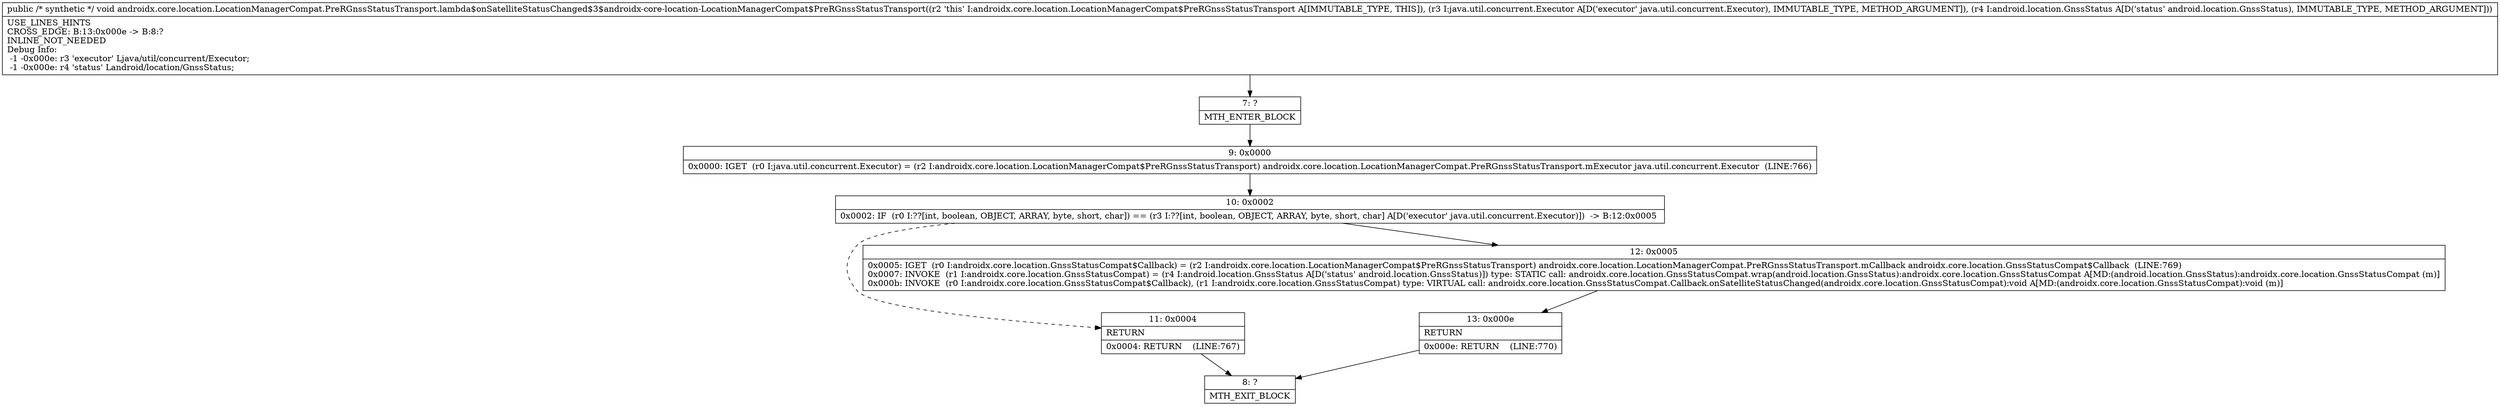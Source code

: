 digraph "CFG forandroidx.core.location.LocationManagerCompat.PreRGnssStatusTransport.lambda$onSatelliteStatusChanged$3$androidx\-core\-location\-LocationManagerCompat$PreRGnssStatusTransport(Ljava\/util\/concurrent\/Executor;Landroid\/location\/GnssStatus;)V" {
Node_7 [shape=record,label="{7\:\ ?|MTH_ENTER_BLOCK\l}"];
Node_9 [shape=record,label="{9\:\ 0x0000|0x0000: IGET  (r0 I:java.util.concurrent.Executor) = (r2 I:androidx.core.location.LocationManagerCompat$PreRGnssStatusTransport) androidx.core.location.LocationManagerCompat.PreRGnssStatusTransport.mExecutor java.util.concurrent.Executor  (LINE:766)\l}"];
Node_10 [shape=record,label="{10\:\ 0x0002|0x0002: IF  (r0 I:??[int, boolean, OBJECT, ARRAY, byte, short, char]) == (r3 I:??[int, boolean, OBJECT, ARRAY, byte, short, char] A[D('executor' java.util.concurrent.Executor)])  \-\> B:12:0x0005 \l}"];
Node_11 [shape=record,label="{11\:\ 0x0004|RETURN\l|0x0004: RETURN    (LINE:767)\l}"];
Node_8 [shape=record,label="{8\:\ ?|MTH_EXIT_BLOCK\l}"];
Node_12 [shape=record,label="{12\:\ 0x0005|0x0005: IGET  (r0 I:androidx.core.location.GnssStatusCompat$Callback) = (r2 I:androidx.core.location.LocationManagerCompat$PreRGnssStatusTransport) androidx.core.location.LocationManagerCompat.PreRGnssStatusTransport.mCallback androidx.core.location.GnssStatusCompat$Callback  (LINE:769)\l0x0007: INVOKE  (r1 I:androidx.core.location.GnssStatusCompat) = (r4 I:android.location.GnssStatus A[D('status' android.location.GnssStatus)]) type: STATIC call: androidx.core.location.GnssStatusCompat.wrap(android.location.GnssStatus):androidx.core.location.GnssStatusCompat A[MD:(android.location.GnssStatus):androidx.core.location.GnssStatusCompat (m)]\l0x000b: INVOKE  (r0 I:androidx.core.location.GnssStatusCompat$Callback), (r1 I:androidx.core.location.GnssStatusCompat) type: VIRTUAL call: androidx.core.location.GnssStatusCompat.Callback.onSatelliteStatusChanged(androidx.core.location.GnssStatusCompat):void A[MD:(androidx.core.location.GnssStatusCompat):void (m)]\l}"];
Node_13 [shape=record,label="{13\:\ 0x000e|RETURN\l|0x000e: RETURN    (LINE:770)\l}"];
MethodNode[shape=record,label="{public \/* synthetic *\/ void androidx.core.location.LocationManagerCompat.PreRGnssStatusTransport.lambda$onSatelliteStatusChanged$3$androidx\-core\-location\-LocationManagerCompat$PreRGnssStatusTransport((r2 'this' I:androidx.core.location.LocationManagerCompat$PreRGnssStatusTransport A[IMMUTABLE_TYPE, THIS]), (r3 I:java.util.concurrent.Executor A[D('executor' java.util.concurrent.Executor), IMMUTABLE_TYPE, METHOD_ARGUMENT]), (r4 I:android.location.GnssStatus A[D('status' android.location.GnssStatus), IMMUTABLE_TYPE, METHOD_ARGUMENT]))  | USE_LINES_HINTS\lCROSS_EDGE: B:13:0x000e \-\> B:8:?\lINLINE_NOT_NEEDED\lDebug Info:\l  \-1 \-0x000e: r3 'executor' Ljava\/util\/concurrent\/Executor;\l  \-1 \-0x000e: r4 'status' Landroid\/location\/GnssStatus;\l}"];
MethodNode -> Node_7;Node_7 -> Node_9;
Node_9 -> Node_10;
Node_10 -> Node_11[style=dashed];
Node_10 -> Node_12;
Node_11 -> Node_8;
Node_12 -> Node_13;
Node_13 -> Node_8;
}

